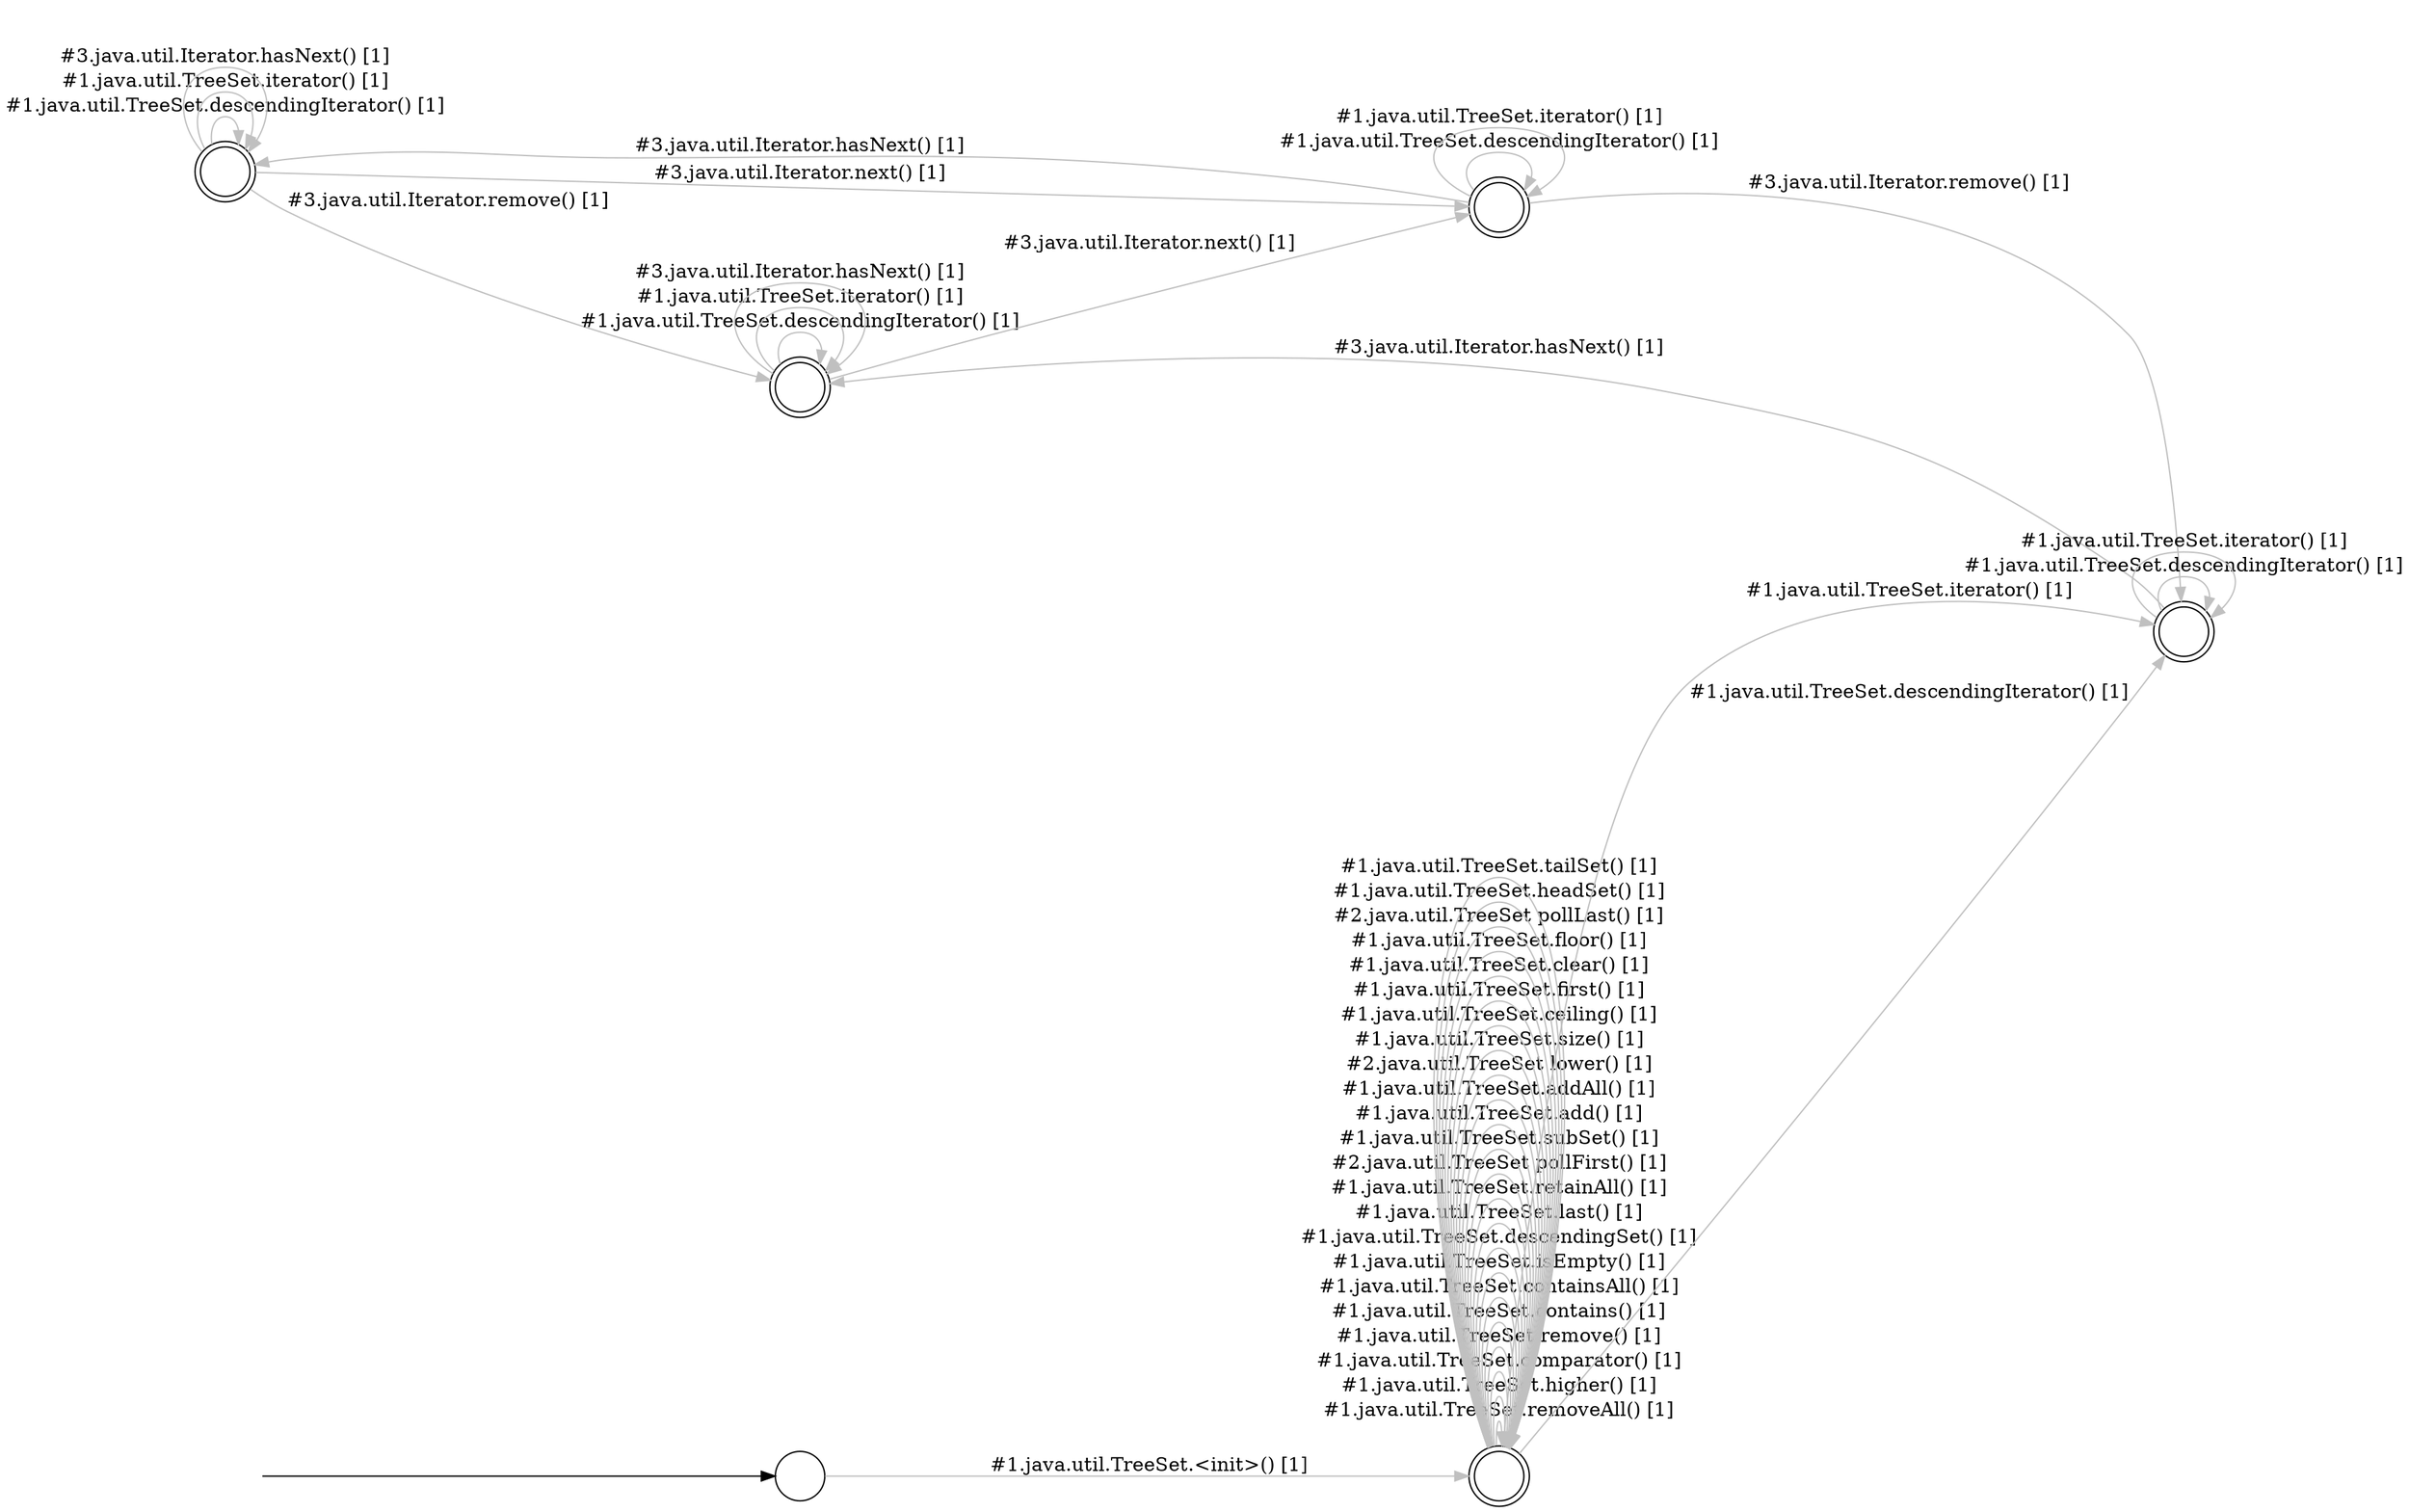 digraph Automaton {
  rankdir = LR;
  0 [shape=doublecircle,label=""];
  0 -> 4 [label="#3.java.util.Iterator.remove() [1]",style="setlinewidth(1)",color=gray]
  0 -> 0 [label="#1.java.util.TreeSet.descendingIterator() [1]",style="setlinewidth(1)",color=gray]
  0 -> 0 [label="#1.java.util.TreeSet.iterator() [1]",style="setlinewidth(1)",color=gray]
  0 -> 5 [label="#3.java.util.Iterator.next() [1]",style="setlinewidth(1)",color=gray]
  0 -> 0 [label="#3.java.util.Iterator.hasNext() [1]",style="setlinewidth(1)",color=gray]
  1 [shape=doublecircle,label=""];
  1 -> 1 [label="#1.java.util.TreeSet.removeAll() [1]",style="setlinewidth(1)",color=gray]
  1 -> 2 [label="#1.java.util.TreeSet.descendingIterator() [1]",style="setlinewidth(1)",color=gray]
  1 -> 1 [label="#1.java.util.TreeSet.higher() [1]",style="setlinewidth(1)",color=gray]
  1 -> 1 [label="#1.java.util.TreeSet.comparator() [1]",style="setlinewidth(1)",color=gray]
  1 -> 1 [label="#1.java.util.TreeSet.remove() [1]",style="setlinewidth(1)",color=gray]
  1 -> 1 [label="#1.java.util.TreeSet.contains() [1]",style="setlinewidth(1)",color=gray]
  1 -> 1 [label="#1.java.util.TreeSet.containsAll() [1]",style="setlinewidth(1)",color=gray]
  1 -> 1 [label="#1.java.util.TreeSet.isEmpty() [1]",style="setlinewidth(1)",color=gray]
  1 -> 1 [label="#1.java.util.TreeSet.descendingSet() [1]",style="setlinewidth(1)",color=gray]
  1 -> 1 [label="#1.java.util.TreeSet.last() [1]",style="setlinewidth(1)",color=gray]
  1 -> 1 [label="#1.java.util.TreeSet.retainAll() [1]",style="setlinewidth(1)",color=gray]
  1 -> 1 [label="#2.java.util.TreeSet pollFirst() [1]",style="setlinewidth(1)",color=gray]
  1 -> 1 [label="#1.java.util.TreeSet.subSet() [1]",style="setlinewidth(1)",color=gray]
  1 -> 1 [label="#1.java.util.TreeSet.add() [1]",style="setlinewidth(1)",color=gray]
  1 -> 1 [label="#1.java.util.TreeSet.addAll() [1]",style="setlinewidth(1)",color=gray]
  1 -> 1 [label="#2.java.util.TreeSet lower() [1]",style="setlinewidth(1)",color=gray]
  1 -> 1 [label="#1.java.util.TreeSet.size() [1]",style="setlinewidth(1)",color=gray]
  1 -> 1 [label="#1.java.util.TreeSet.ceiling() [1]",style="setlinewidth(1)",color=gray]
  1 -> 1 [label="#1.java.util.TreeSet.first() [1]",style="setlinewidth(1)",color=gray]
  1 -> 1 [label="#1.java.util.TreeSet.clear() [1]",style="setlinewidth(1)",color=gray]
  1 -> 1 [label="#1.java.util.TreeSet.floor() [1]",style="setlinewidth(1)",color=gray]
  1 -> 1 [label="#2.java.util.TreeSet pollLast() [1]",style="setlinewidth(1)",color=gray]
  1 -> 2 [label="#1.java.util.TreeSet.iterator() [1]",style="setlinewidth(1)",color=gray]
  1 -> 1 [label="#1.java.util.TreeSet.headSet() [1]",style="setlinewidth(1)",color=gray]
  1 -> 1 [label="#1.java.util.TreeSet.tailSet() [1]",style="setlinewidth(1)",color=gray]
  2 [shape=doublecircle,label=""];
  2 -> 2 [label="#1.java.util.TreeSet.descendingIterator() [1]",style="setlinewidth(1)",color=gray]
  2 -> 2 [label="#1.java.util.TreeSet.iterator() [1]",style="setlinewidth(1)",color=gray]
  2 -> 4 [label="#3.java.util.Iterator.hasNext() [1]",style="setlinewidth(1)",color=gray]
  3 [shape=circle,label=""];
  initial [shape=plaintext,label=""];
  initial -> 3
  3 -> 1 [label="#1.java.util.TreeSet.<init>() [1]",style="setlinewidth(1)",color=gray]
  4 [shape=doublecircle,label=""];
  4 -> 4 [label="#1.java.util.TreeSet.descendingIterator() [1]",style="setlinewidth(1)",color=gray]
  4 -> 4 [label="#1.java.util.TreeSet.iterator() [1]",style="setlinewidth(1)",color=gray]
  4 -> 5 [label="#3.java.util.Iterator.next() [1]",style="setlinewidth(1)",color=gray]
  4 -> 4 [label="#3.java.util.Iterator.hasNext() [1]",style="setlinewidth(1)",color=gray]
  5 [shape=doublecircle,label=""];
  5 -> 2 [label="#3.java.util.Iterator.remove() [1]",style="setlinewidth(1)",color=gray]
  5 -> 5 [label="#1.java.util.TreeSet.descendingIterator() [1]",style="setlinewidth(1)",color=gray]
  5 -> 5 [label="#1.java.util.TreeSet.iterator() [1]",style="setlinewidth(1)",color=gray]
  5 -> 0 [label="#3.java.util.Iterator.hasNext() [1]",style="setlinewidth(1)",color=gray]
}
